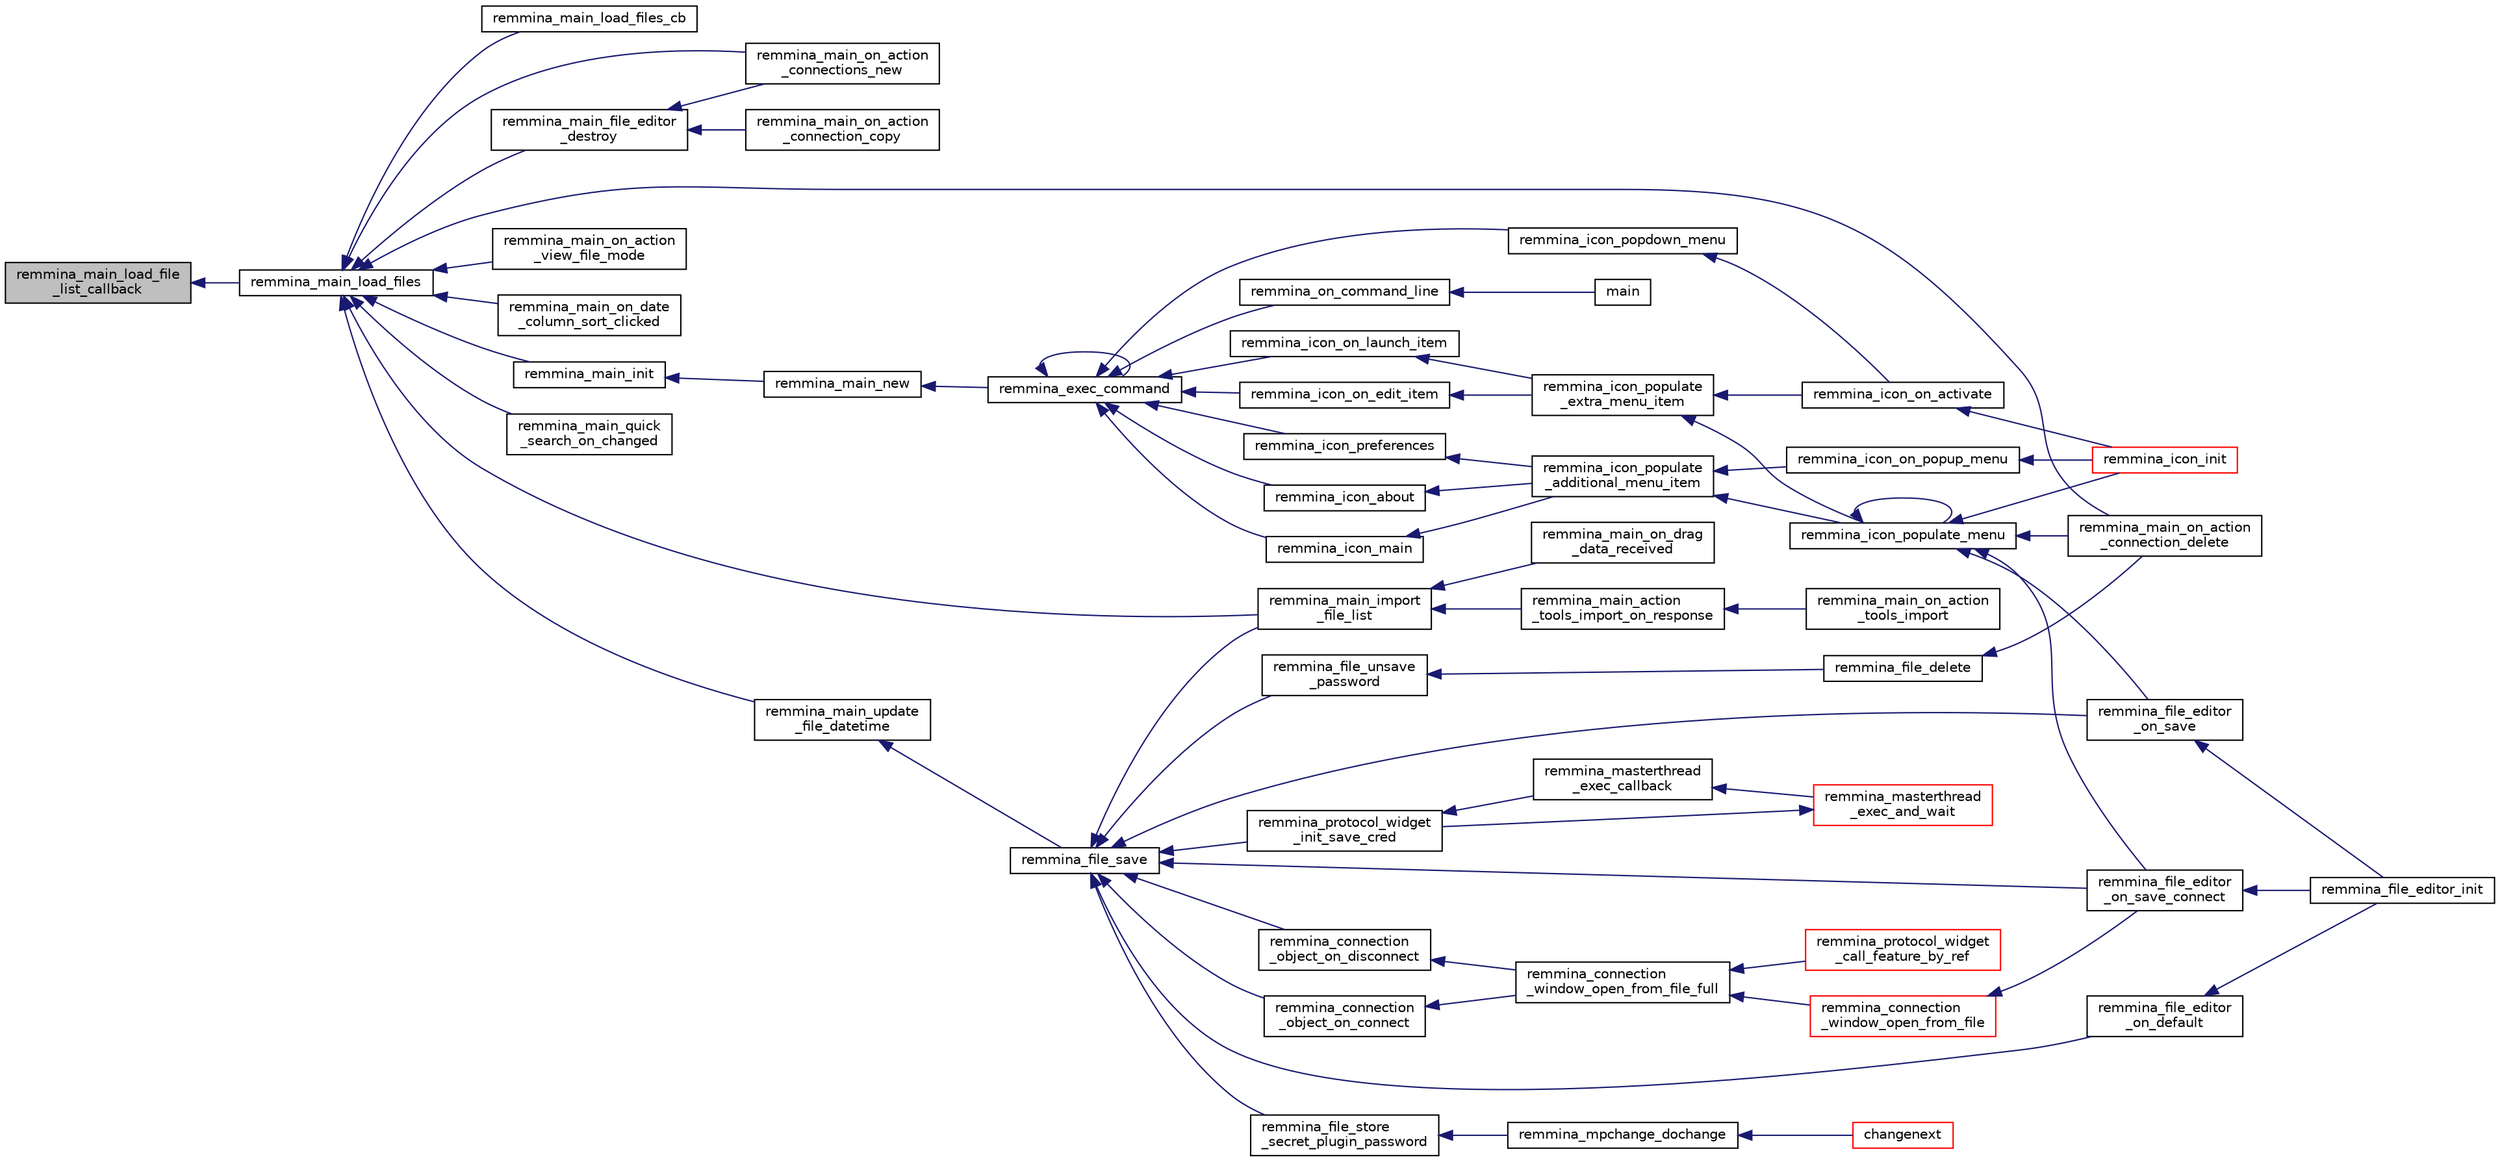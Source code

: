 digraph "remmina_main_load_file_list_callback"
{
  edge [fontname="Helvetica",fontsize="10",labelfontname="Helvetica",labelfontsize="10"];
  node [fontname="Helvetica",fontsize="10",shape=record];
  rankdir="LR";
  Node1793 [label="remmina_main_load_file\l_list_callback",height=0.2,width=0.4,color="black", fillcolor="grey75", style="filled", fontcolor="black"];
  Node1793 -> Node1794 [dir="back",color="midnightblue",fontsize="10",style="solid",fontname="Helvetica"];
  Node1794 [label="remmina_main_load_files",height=0.2,width=0.4,color="black", fillcolor="white", style="filled",URL="$remmina__main_8c.html#a3617295e74fa84edbd41dedc601402a7"];
  Node1794 -> Node1795 [dir="back",color="midnightblue",fontsize="10",style="solid",fontname="Helvetica"];
  Node1795 [label="remmina_main_load_files_cb",height=0.2,width=0.4,color="black", fillcolor="white", style="filled",URL="$remmina__main_8c.html#a2d8aed506a9e65e444507b6eae74bbb0"];
  Node1794 -> Node1796 [dir="back",color="midnightblue",fontsize="10",style="solid",fontname="Helvetica"];
  Node1796 [label="remmina_main_file_editor\l_destroy",height=0.2,width=0.4,color="black", fillcolor="white", style="filled",URL="$remmina__main_8c.html#a6a466d0b07944e619bd9b0e473c8a5bd"];
  Node1796 -> Node1797 [dir="back",color="midnightblue",fontsize="10",style="solid",fontname="Helvetica"];
  Node1797 [label="remmina_main_on_action\l_connections_new",height=0.2,width=0.4,color="black", fillcolor="white", style="filled",URL="$remmina__main_8c.html#a2ca39ab0b22fd98257504ded7eeec618"];
  Node1796 -> Node1798 [dir="back",color="midnightblue",fontsize="10",style="solid",fontname="Helvetica"];
  Node1798 [label="remmina_main_on_action\l_connection_copy",height=0.2,width=0.4,color="black", fillcolor="white", style="filled",URL="$remmina__main_8c.html#a58b83c6d07785319ed55f937b1c734f5"];
  Node1794 -> Node1797 [dir="back",color="midnightblue",fontsize="10",style="solid",fontname="Helvetica"];
  Node1794 -> Node1799 [dir="back",color="midnightblue",fontsize="10",style="solid",fontname="Helvetica"];
  Node1799 [label="remmina_main_on_action\l_connection_delete",height=0.2,width=0.4,color="black", fillcolor="white", style="filled",URL="$remmina__main_8c.html#aa0cd57e00874ae6ca8b0ee83213267da"];
  Node1794 -> Node1800 [dir="back",color="midnightblue",fontsize="10",style="solid",fontname="Helvetica"];
  Node1800 [label="remmina_main_on_action\l_view_file_mode",height=0.2,width=0.4,color="black", fillcolor="white", style="filled",URL="$remmina__main_8c.html#af53a0f0667da4a5198655a69f7a4af3e"];
  Node1794 -> Node1801 [dir="back",color="midnightblue",fontsize="10",style="solid",fontname="Helvetica"];
  Node1801 [label="remmina_main_on_date\l_column_sort_clicked",height=0.2,width=0.4,color="black", fillcolor="white", style="filled",URL="$remmina__main_8c.html#a3d60de4c121cae0c82e60b13873073db"];
  Node1794 -> Node1802 [dir="back",color="midnightblue",fontsize="10",style="solid",fontname="Helvetica"];
  Node1802 [label="remmina_main_import\l_file_list",height=0.2,width=0.4,color="black", fillcolor="white", style="filled",URL="$remmina__main_8c.html#ac767825cb87a34531306cfb587216d20"];
  Node1802 -> Node1803 [dir="back",color="midnightblue",fontsize="10",style="solid",fontname="Helvetica"];
  Node1803 [label="remmina_main_action\l_tools_import_on_response",height=0.2,width=0.4,color="black", fillcolor="white", style="filled",URL="$remmina__main_8c.html#a85aa313453e0ecaa17bcce233973998d"];
  Node1803 -> Node1804 [dir="back",color="midnightblue",fontsize="10",style="solid",fontname="Helvetica"];
  Node1804 [label="remmina_main_on_action\l_tools_import",height=0.2,width=0.4,color="black", fillcolor="white", style="filled",URL="$remmina__main_8c.html#a9e706f753d46c8efdb0b7f2b0539081e"];
  Node1802 -> Node1805 [dir="back",color="midnightblue",fontsize="10",style="solid",fontname="Helvetica"];
  Node1805 [label="remmina_main_on_drag\l_data_received",height=0.2,width=0.4,color="black", fillcolor="white", style="filled",URL="$remmina__main_8c.html#adf073486149762f547504020484bff70"];
  Node1794 -> Node1806 [dir="back",color="midnightblue",fontsize="10",style="solid",fontname="Helvetica"];
  Node1806 [label="remmina_main_quick\l_search_on_changed",height=0.2,width=0.4,color="black", fillcolor="white", style="filled",URL="$remmina__main_8c.html#a1cac4199e40e35bf3fcdb98841615657"];
  Node1794 -> Node1807 [dir="back",color="midnightblue",fontsize="10",style="solid",fontname="Helvetica"];
  Node1807 [label="remmina_main_init",height=0.2,width=0.4,color="black", fillcolor="white", style="filled",URL="$remmina__main_8c.html#afefc1b651e1c546e949dbe6df72b0300"];
  Node1807 -> Node1808 [dir="back",color="midnightblue",fontsize="10",style="solid",fontname="Helvetica"];
  Node1808 [label="remmina_main_new",height=0.2,width=0.4,color="black", fillcolor="white", style="filled",URL="$remmina__main_8h.html#a0c322c3136c4225d5f8d4cee318afce7"];
  Node1808 -> Node1809 [dir="back",color="midnightblue",fontsize="10",style="solid",fontname="Helvetica"];
  Node1809 [label="remmina_exec_command",height=0.2,width=0.4,color="black", fillcolor="white", style="filled",URL="$remmina__exec_8h.html#a424cabdcff647797061e7482049d62a7"];
  Node1809 -> Node1810 [dir="back",color="midnightblue",fontsize="10",style="solid",fontname="Helvetica"];
  Node1810 [label="remmina_on_command_line",height=0.2,width=0.4,color="black", fillcolor="white", style="filled",URL="$remmina_8c.html#aeb286fc5bd52ab5382ab8cb495dc2914"];
  Node1810 -> Node1811 [dir="back",color="midnightblue",fontsize="10",style="solid",fontname="Helvetica"];
  Node1811 [label="main",height=0.2,width=0.4,color="black", fillcolor="white", style="filled",URL="$remmina_8c.html#a0ddf1224851353fc92bfbff6f499fa97"];
  Node1809 -> Node1809 [dir="back",color="midnightblue",fontsize="10",style="solid",fontname="Helvetica"];
  Node1809 -> Node1812 [dir="back",color="midnightblue",fontsize="10",style="solid",fontname="Helvetica"];
  Node1812 [label="remmina_icon_main",height=0.2,width=0.4,color="black", fillcolor="white", style="filled",URL="$remmina__icon_8c.html#a920476110ab6410c8fc8cf734109e497"];
  Node1812 -> Node1813 [dir="back",color="midnightblue",fontsize="10",style="solid",fontname="Helvetica"];
  Node1813 [label="remmina_icon_populate\l_additional_menu_item",height=0.2,width=0.4,color="black", fillcolor="white", style="filled",URL="$remmina__icon_8c.html#a8aaf73ed94cf20dcce1c7be26262cb56"];
  Node1813 -> Node1814 [dir="back",color="midnightblue",fontsize="10",style="solid",fontname="Helvetica"];
  Node1814 [label="remmina_icon_populate_menu",height=0.2,width=0.4,color="black", fillcolor="white", style="filled",URL="$remmina__icon_8h.html#af80ed314f91d653237249d839c7fc3b2"];
  Node1814 -> Node1815 [dir="back",color="midnightblue",fontsize="10",style="solid",fontname="Helvetica"];
  Node1815 [label="remmina_file_editor\l_on_save",height=0.2,width=0.4,color="black", fillcolor="white", style="filled",URL="$remmina__file__editor_8c.html#ac2a5cf9cdcf640986e245eb04be9c4ad"];
  Node1815 -> Node1816 [dir="back",color="midnightblue",fontsize="10",style="solid",fontname="Helvetica"];
  Node1816 [label="remmina_file_editor_init",height=0.2,width=0.4,color="black", fillcolor="white", style="filled",URL="$remmina__file__editor_8c.html#a9afd8d41c66f547320930eb331f3124d"];
  Node1814 -> Node1817 [dir="back",color="midnightblue",fontsize="10",style="solid",fontname="Helvetica"];
  Node1817 [label="remmina_file_editor\l_on_save_connect",height=0.2,width=0.4,color="black", fillcolor="white", style="filled",URL="$remmina__file__editor_8c.html#a57224f3f69f04f398de563b71be6b18e"];
  Node1817 -> Node1816 [dir="back",color="midnightblue",fontsize="10",style="solid",fontname="Helvetica"];
  Node1814 -> Node1814 [dir="back",color="midnightblue",fontsize="10",style="solid",fontname="Helvetica"];
  Node1814 -> Node1818 [dir="back",color="midnightblue",fontsize="10",style="solid",fontname="Helvetica"];
  Node1818 [label="remmina_icon_init",height=0.2,width=0.4,color="red", fillcolor="white", style="filled",URL="$remmina__icon_8h.html#a741c81815e562f40672c4485172306d6"];
  Node1814 -> Node1799 [dir="back",color="midnightblue",fontsize="10",style="solid",fontname="Helvetica"];
  Node1813 -> Node1821 [dir="back",color="midnightblue",fontsize="10",style="solid",fontname="Helvetica"];
  Node1821 [label="remmina_icon_on_popup_menu",height=0.2,width=0.4,color="black", fillcolor="white", style="filled",URL="$remmina__icon_8c.html#a95b917790eeb38e48137018796bdda93"];
  Node1821 -> Node1818 [dir="back",color="midnightblue",fontsize="10",style="solid",fontname="Helvetica"];
  Node1809 -> Node1822 [dir="back",color="midnightblue",fontsize="10",style="solid",fontname="Helvetica"];
  Node1822 [label="remmina_icon_preferences",height=0.2,width=0.4,color="black", fillcolor="white", style="filled",URL="$remmina__icon_8c.html#ad3b0e3d12e4854eae05b1afea19da404"];
  Node1822 -> Node1813 [dir="back",color="midnightblue",fontsize="10",style="solid",fontname="Helvetica"];
  Node1809 -> Node1823 [dir="back",color="midnightblue",fontsize="10",style="solid",fontname="Helvetica"];
  Node1823 [label="remmina_icon_about",height=0.2,width=0.4,color="black", fillcolor="white", style="filled",URL="$remmina__icon_8c.html#a5cdf1958ef01e49889bcee2e90e2cf71"];
  Node1823 -> Node1813 [dir="back",color="midnightblue",fontsize="10",style="solid",fontname="Helvetica"];
  Node1809 -> Node1824 [dir="back",color="midnightblue",fontsize="10",style="solid",fontname="Helvetica"];
  Node1824 [label="remmina_icon_on_launch_item",height=0.2,width=0.4,color="black", fillcolor="white", style="filled",URL="$remmina__icon_8c.html#ad1699688680e12abcfd5c74dd2f76d83"];
  Node1824 -> Node1825 [dir="back",color="midnightblue",fontsize="10",style="solid",fontname="Helvetica"];
  Node1825 [label="remmina_icon_populate\l_extra_menu_item",height=0.2,width=0.4,color="black", fillcolor="white", style="filled",URL="$remmina__icon_8c.html#a2847311861df3a2f1c8bbcd35cf3fd6f"];
  Node1825 -> Node1814 [dir="back",color="midnightblue",fontsize="10",style="solid",fontname="Helvetica"];
  Node1825 -> Node1826 [dir="back",color="midnightblue",fontsize="10",style="solid",fontname="Helvetica"];
  Node1826 [label="remmina_icon_on_activate",height=0.2,width=0.4,color="black", fillcolor="white", style="filled",URL="$remmina__icon_8c.html#af175fef31eb95974094088235b3a2b1d"];
  Node1826 -> Node1818 [dir="back",color="midnightblue",fontsize="10",style="solid",fontname="Helvetica"];
  Node1809 -> Node1827 [dir="back",color="midnightblue",fontsize="10",style="solid",fontname="Helvetica"];
  Node1827 [label="remmina_icon_on_edit_item",height=0.2,width=0.4,color="black", fillcolor="white", style="filled",URL="$remmina__icon_8c.html#af8708120906a8dc41a7998ebf9ecd129"];
  Node1827 -> Node1825 [dir="back",color="midnightblue",fontsize="10",style="solid",fontname="Helvetica"];
  Node1809 -> Node1828 [dir="back",color="midnightblue",fontsize="10",style="solid",fontname="Helvetica"];
  Node1828 [label="remmina_icon_popdown_menu",height=0.2,width=0.4,color="black", fillcolor="white", style="filled",URL="$remmina__icon_8c.html#a444be76e3c3a065279c5f9abc7fae833"];
  Node1828 -> Node1826 [dir="back",color="midnightblue",fontsize="10",style="solid",fontname="Helvetica"];
  Node1794 -> Node1829 [dir="back",color="midnightblue",fontsize="10",style="solid",fontname="Helvetica"];
  Node1829 [label="remmina_main_update\l_file_datetime",height=0.2,width=0.4,color="black", fillcolor="white", style="filled",URL="$remmina__main_8h.html#a5ae0372dafe41f96a09097c07d1b270a"];
  Node1829 -> Node1830 [dir="back",color="midnightblue",fontsize="10",style="solid",fontname="Helvetica"];
  Node1830 [label="remmina_file_save",height=0.2,width=0.4,color="black", fillcolor="white", style="filled",URL="$remmina__file_8h.html#a8c893a5deec9bc446bd89cc9973416c7"];
  Node1830 -> Node1831 [dir="back",color="midnightblue",fontsize="10",style="solid",fontname="Helvetica"];
  Node1831 [label="remmina_connection\l_object_on_connect",height=0.2,width=0.4,color="black", fillcolor="white", style="filled",URL="$remmina__connection__window_8c.html#a0ad685a873ecef95ec13caba17e0c22e"];
  Node1831 -> Node1832 [dir="back",color="midnightblue",fontsize="10",style="solid",fontname="Helvetica"];
  Node1832 [label="remmina_connection\l_window_open_from_file_full",height=0.2,width=0.4,color="black", fillcolor="white", style="filled",URL="$remmina__connection__window_8h.html#adbf2b670ca3bae96a99cb0b36021a961"];
  Node1832 -> Node1833 [dir="back",color="midnightblue",fontsize="10",style="solid",fontname="Helvetica"];
  Node1833 [label="remmina_connection\l_window_open_from_file",height=0.2,width=0.4,color="red", fillcolor="white", style="filled",URL="$remmina__connection__window_8h.html#a1c7f722a89609523cc4de079cc82f23c"];
  Node1833 -> Node1817 [dir="back",color="midnightblue",fontsize="10",style="solid",fontname="Helvetica"];
  Node1832 -> Node1840 [dir="back",color="midnightblue",fontsize="10",style="solid",fontname="Helvetica"];
  Node1840 [label="remmina_protocol_widget\l_call_feature_by_ref",height=0.2,width=0.4,color="red", fillcolor="white", style="filled",URL="$remmina__protocol__widget_8h.html#a605b69a9aa4393024369cc5070488692"];
  Node1830 -> Node1869 [dir="back",color="midnightblue",fontsize="10",style="solid",fontname="Helvetica"];
  Node1869 [label="remmina_connection\l_object_on_disconnect",height=0.2,width=0.4,color="black", fillcolor="white", style="filled",URL="$remmina__connection__window_8c.html#ad6ea67e2303625444fb4936a114e82df"];
  Node1869 -> Node1832 [dir="back",color="midnightblue",fontsize="10",style="solid",fontname="Helvetica"];
  Node1830 -> Node1870 [dir="back",color="midnightblue",fontsize="10",style="solid",fontname="Helvetica"];
  Node1870 [label="remmina_file_store\l_secret_plugin_password",height=0.2,width=0.4,color="black", fillcolor="white", style="filled",URL="$remmina__file_8h.html#a3be28ff7f5a9b44dc47f92b883a85ac5"];
  Node1870 -> Node1871 [dir="back",color="midnightblue",fontsize="10",style="solid",fontname="Helvetica"];
  Node1871 [label="remmina_mpchange_dochange",height=0.2,width=0.4,color="black", fillcolor="white", style="filled",URL="$remmina__mpchange_8c.html#a24d0569c79b289b5812c5c3019e5f4dd"];
  Node1871 -> Node1872 [dir="back",color="midnightblue",fontsize="10",style="solid",fontname="Helvetica"];
  Node1872 [label="changenext",height=0.2,width=0.4,color="red", fillcolor="white", style="filled",URL="$remmina__mpchange_8c.html#abea63e74b83d3545308d05dfe88e2839"];
  Node1830 -> Node1877 [dir="back",color="midnightblue",fontsize="10",style="solid",fontname="Helvetica"];
  Node1877 [label="remmina_file_unsave\l_password",height=0.2,width=0.4,color="black", fillcolor="white", style="filled",URL="$remmina__file_8h.html#a6a79eb0cd9dc195cc5bd1904e2e1e26c"];
  Node1877 -> Node1878 [dir="back",color="midnightblue",fontsize="10",style="solid",fontname="Helvetica"];
  Node1878 [label="remmina_file_delete",height=0.2,width=0.4,color="black", fillcolor="white", style="filled",URL="$remmina__file_8h.html#a55f66f2bb81bf427d6837e1adb7fe1d4"];
  Node1878 -> Node1799 [dir="back",color="midnightblue",fontsize="10",style="solid",fontname="Helvetica"];
  Node1830 -> Node1879 [dir="back",color="midnightblue",fontsize="10",style="solid",fontname="Helvetica"];
  Node1879 [label="remmina_file_editor\l_on_default",height=0.2,width=0.4,color="black", fillcolor="white", style="filled",URL="$remmina__file__editor_8c.html#afcc5ee6fcd22686b716fbe595cb210a6"];
  Node1879 -> Node1816 [dir="back",color="midnightblue",fontsize="10",style="solid",fontname="Helvetica"];
  Node1830 -> Node1815 [dir="back",color="midnightblue",fontsize="10",style="solid",fontname="Helvetica"];
  Node1830 -> Node1817 [dir="back",color="midnightblue",fontsize="10",style="solid",fontname="Helvetica"];
  Node1830 -> Node1802 [dir="back",color="midnightblue",fontsize="10",style="solid",fontname="Helvetica"];
  Node1830 -> Node1880 [dir="back",color="midnightblue",fontsize="10",style="solid",fontname="Helvetica"];
  Node1880 [label="remmina_protocol_widget\l_init_save_cred",height=0.2,width=0.4,color="black", fillcolor="white", style="filled",URL="$remmina__protocol__widget_8h.html#a7ac09ee83afa8a1a60cadf56b0ec83a6"];
  Node1880 -> Node1881 [dir="back",color="midnightblue",fontsize="10",style="solid",fontname="Helvetica"];
  Node1881 [label="remmina_masterthread\l_exec_callback",height=0.2,width=0.4,color="black", fillcolor="white", style="filled",URL="$remmina__masterthread__exec_8c.html#ae5c4d736f1856249c255430e010a179f"];
  Node1881 -> Node1882 [dir="back",color="midnightblue",fontsize="10",style="solid",fontname="Helvetica"];
  Node1882 [label="remmina_masterthread\l_exec_and_wait",height=0.2,width=0.4,color="red", fillcolor="white", style="filled",URL="$remmina__masterthread__exec_8h.html#a14628c2470cac50e87916a70ea05c97d"];
  Node1882 -> Node1880 [dir="back",color="midnightblue",fontsize="10",style="solid",fontname="Helvetica"];
}
